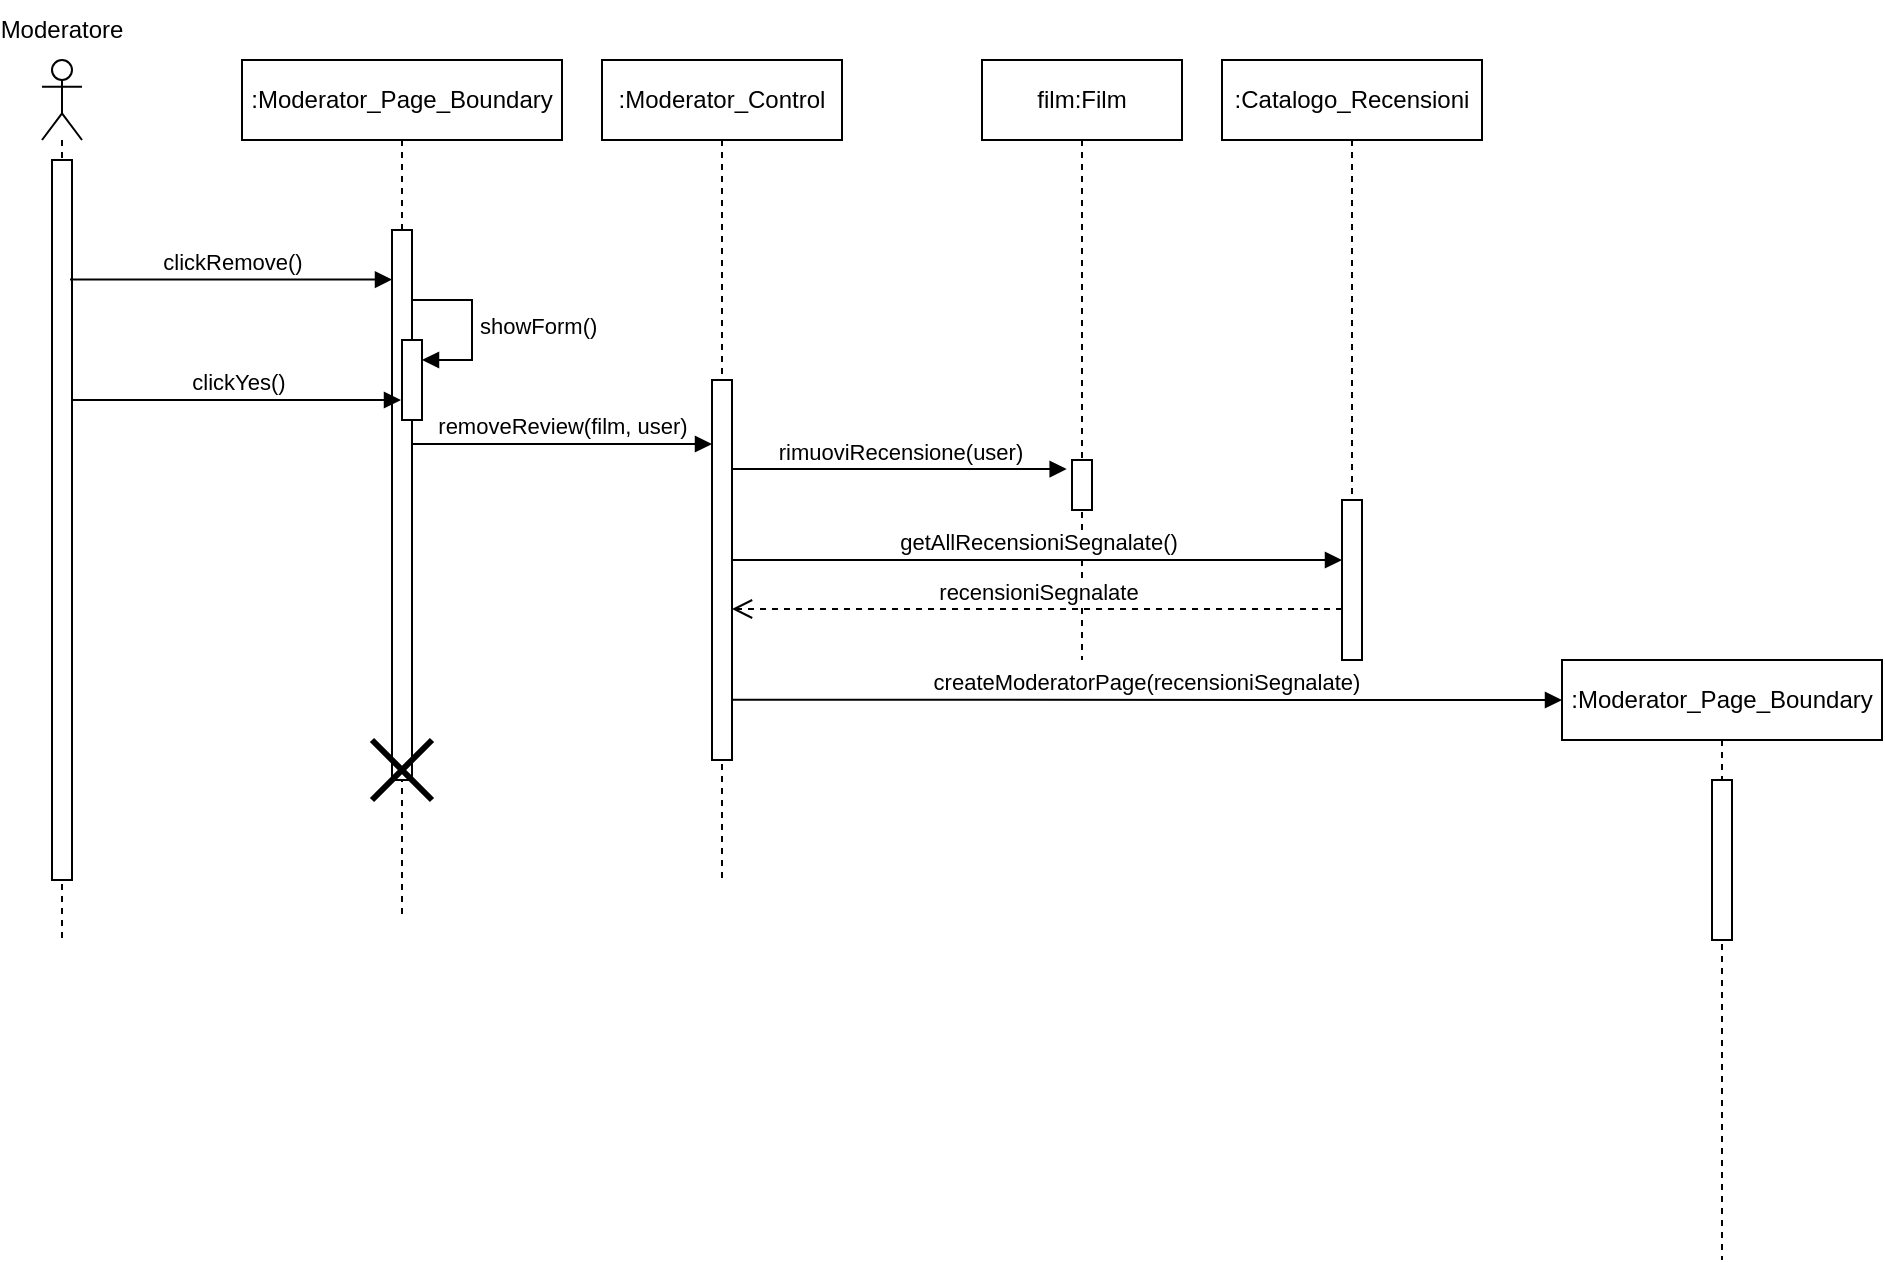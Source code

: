 <mxfile version="26.0.3">
  <diagram name="Page-1" id="zOEEpCLVx3BSE4MT3N1Z">
    <mxGraphModel dx="971" dy="472" grid="1" gridSize="10" guides="1" tooltips="1" connect="1" arrows="1" fold="1" page="1" pageScale="1" pageWidth="827" pageHeight="1169" math="0" shadow="0">
      <root>
        <mxCell id="0" />
        <mxCell id="1" parent="0" />
        <mxCell id="m88zG1PSdtv8Twhl0nPQ-202" value="" style="shape=umlLifeline;perimeter=lifelinePerimeter;whiteSpace=wrap;html=1;container=1;dropTarget=0;collapsible=0;recursiveResize=0;outlineConnect=0;portConstraint=eastwest;newEdgeStyle={&quot;curved&quot;:0,&quot;rounded&quot;:0};participant=umlActor;" parent="1" vertex="1">
          <mxGeometry x="60" y="70" width="20" height="440" as="geometry" />
        </mxCell>
        <mxCell id="m88zG1PSdtv8Twhl0nPQ-203" value="" style="html=1;points=[[0,0,0,0,5],[0,1,0,0,-5],[1,0,0,0,5],[1,1,0,0,-5]];perimeter=orthogonalPerimeter;outlineConnect=0;targetShapes=umlLifeline;portConstraint=eastwest;newEdgeStyle={&quot;curved&quot;:0,&quot;rounded&quot;:0};" parent="m88zG1PSdtv8Twhl0nPQ-202" vertex="1">
          <mxGeometry x="5" y="50" width="10" height="360" as="geometry" />
        </mxCell>
        <mxCell id="m88zG1PSdtv8Twhl0nPQ-204" value="Moderatore" style="text;html=1;align=center;verticalAlign=middle;whiteSpace=wrap;rounded=0;" parent="1" vertex="1">
          <mxGeometry x="40" y="40" width="60" height="30" as="geometry" />
        </mxCell>
        <mxCell id="m88zG1PSdtv8Twhl0nPQ-205" value="clickRemove()" style="html=1;verticalAlign=bottom;endArrow=block;curved=0;rounded=0;exitX=0.8;exitY=0.166;exitDx=0;exitDy=0;exitPerimeter=0;" parent="1" target="m88zG1PSdtv8Twhl0nPQ-207" edge="1">
          <mxGeometry width="80" relative="1" as="geometry">
            <mxPoint x="74" y="179.76" as="sourcePoint" />
            <mxPoint x="230" y="180" as="targetPoint" />
          </mxGeometry>
        </mxCell>
        <mxCell id="m88zG1PSdtv8Twhl0nPQ-206" value=":Moderator_Page_Boundary" style="shape=umlLifeline;perimeter=lifelinePerimeter;whiteSpace=wrap;html=1;container=1;dropTarget=0;collapsible=0;recursiveResize=0;outlineConnect=0;portConstraint=eastwest;newEdgeStyle={&quot;curved&quot;:0,&quot;rounded&quot;:0};" parent="1" vertex="1">
          <mxGeometry x="160" y="70" width="160" height="430" as="geometry" />
        </mxCell>
        <mxCell id="m88zG1PSdtv8Twhl0nPQ-207" value="" style="html=1;points=[[0,0,0,0,5],[0,1,0,0,-5],[1,0,0,0,5],[1,1,0,0,-5]];perimeter=orthogonalPerimeter;outlineConnect=0;targetShapes=umlLifeline;portConstraint=eastwest;newEdgeStyle={&quot;curved&quot;:0,&quot;rounded&quot;:0};" parent="m88zG1PSdtv8Twhl0nPQ-206" vertex="1">
          <mxGeometry x="75" y="85" width="10" height="275" as="geometry" />
        </mxCell>
        <mxCell id="m88zG1PSdtv8Twhl0nPQ-224" value="" style="html=1;points=[[0,0,0,0,5],[0,1,0,0,-5],[1,0,0,0,5],[1,1,0,0,-5]];perimeter=orthogonalPerimeter;outlineConnect=0;targetShapes=umlLifeline;portConstraint=eastwest;newEdgeStyle={&quot;curved&quot;:0,&quot;rounded&quot;:0};" parent="m88zG1PSdtv8Twhl0nPQ-206" vertex="1">
          <mxGeometry x="80" y="140" width="10" height="40" as="geometry" />
        </mxCell>
        <mxCell id="m88zG1PSdtv8Twhl0nPQ-225" value="showForm()" style="html=1;align=left;spacingLeft=2;endArrow=block;rounded=0;edgeStyle=orthogonalEdgeStyle;curved=0;rounded=0;" parent="m88zG1PSdtv8Twhl0nPQ-206" target="m88zG1PSdtv8Twhl0nPQ-224" edge="1">
          <mxGeometry relative="1" as="geometry">
            <mxPoint x="85" y="120" as="sourcePoint" />
            <Array as="points">
              <mxPoint x="115" y="150" />
            </Array>
          </mxGeometry>
        </mxCell>
        <mxCell id="m88zG1PSdtv8Twhl0nPQ-208" value="" style="shape=umlDestroy;whiteSpace=wrap;html=1;strokeWidth=3;targetShapes=umlLifeline;" parent="m88zG1PSdtv8Twhl0nPQ-206" vertex="1">
          <mxGeometry x="65" y="340" width="30" height="30" as="geometry" />
        </mxCell>
        <mxCell id="m88zG1PSdtv8Twhl0nPQ-209" value="removeReview(film, user)" style="html=1;verticalAlign=bottom;endArrow=block;curved=0;rounded=0;" parent="1" edge="1">
          <mxGeometry width="80" relative="1" as="geometry">
            <mxPoint x="245" y="262" as="sourcePoint" />
            <mxPoint x="395" y="262" as="targetPoint" />
            <Array as="points">
              <mxPoint x="300" y="262" />
            </Array>
          </mxGeometry>
        </mxCell>
        <mxCell id="m88zG1PSdtv8Twhl0nPQ-210" value=":Moderator_Control" style="shape=umlLifeline;perimeter=lifelinePerimeter;whiteSpace=wrap;html=1;container=1;dropTarget=0;collapsible=0;recursiveResize=0;outlineConnect=0;portConstraint=eastwest;newEdgeStyle={&quot;curved&quot;:0,&quot;rounded&quot;:0};" parent="1" vertex="1">
          <mxGeometry x="340" y="70" width="120" height="410" as="geometry" />
        </mxCell>
        <mxCell id="m88zG1PSdtv8Twhl0nPQ-211" value="" style="html=1;points=[[0,0,0,0,5],[0,1,0,0,-5],[1,0,0,0,5],[1,1,0,0,-5]];perimeter=orthogonalPerimeter;outlineConnect=0;targetShapes=umlLifeline;portConstraint=eastwest;newEdgeStyle={&quot;curved&quot;:0,&quot;rounded&quot;:0};" parent="m88zG1PSdtv8Twhl0nPQ-210" vertex="1">
          <mxGeometry x="55" y="160" width="10" height="190" as="geometry" />
        </mxCell>
        <mxCell id="m88zG1PSdtv8Twhl0nPQ-212" value="rimuoviRecensione(user)" style="html=1;verticalAlign=bottom;endArrow=block;curved=0;rounded=0;entryX=-0.267;entryY=0.238;entryDx=0;entryDy=0;entryPerimeter=0;" parent="1" edge="1">
          <mxGeometry width="80" relative="1" as="geometry">
            <mxPoint x="405" y="274.52" as="sourcePoint" />
            <mxPoint x="572.33" y="274.52" as="targetPoint" />
          </mxGeometry>
        </mxCell>
        <mxCell id="m88zG1PSdtv8Twhl0nPQ-213" value="film:Film" style="shape=umlLifeline;perimeter=lifelinePerimeter;whiteSpace=wrap;html=1;container=1;dropTarget=0;collapsible=0;recursiveResize=0;outlineConnect=0;portConstraint=eastwest;newEdgeStyle={&quot;curved&quot;:0,&quot;rounded&quot;:0};" parent="1" vertex="1">
          <mxGeometry x="530" y="70" width="100" height="300" as="geometry" />
        </mxCell>
        <mxCell id="m88zG1PSdtv8Twhl0nPQ-214" value="" style="html=1;points=[[0,0,0,0,5],[0,1,0,0,-5],[1,0,0,0,5],[1,1,0,0,-5]];perimeter=orthogonalPerimeter;outlineConnect=0;targetShapes=umlLifeline;portConstraint=eastwest;newEdgeStyle={&quot;curved&quot;:0,&quot;rounded&quot;:0};" parent="m88zG1PSdtv8Twhl0nPQ-213" vertex="1">
          <mxGeometry x="45" y="200" width="10" height="25" as="geometry" />
        </mxCell>
        <mxCell id="m88zG1PSdtv8Twhl0nPQ-215" value="getAllRecensioniSegnalate()" style="html=1;verticalAlign=bottom;endArrow=block;curved=0;rounded=0;" parent="1" edge="1" target="m88zG1PSdtv8Twhl0nPQ-217">
          <mxGeometry width="80" relative="1" as="geometry">
            <mxPoint x="405" y="320" as="sourcePoint" />
            <mxPoint x="720" y="320" as="targetPoint" />
          </mxGeometry>
        </mxCell>
        <mxCell id="m88zG1PSdtv8Twhl0nPQ-216" value=":Catalogo_Recensioni" style="shape=umlLifeline;perimeter=lifelinePerimeter;whiteSpace=wrap;html=1;container=1;dropTarget=0;collapsible=0;recursiveResize=0;outlineConnect=0;portConstraint=eastwest;newEdgeStyle={&quot;curved&quot;:0,&quot;rounded&quot;:0};" parent="1" vertex="1">
          <mxGeometry x="650" y="70" width="130" height="300" as="geometry" />
        </mxCell>
        <mxCell id="m88zG1PSdtv8Twhl0nPQ-217" value="" style="html=1;points=[[0,0,0,0,5],[0,1,0,0,-5],[1,0,0,0,5],[1,1,0,0,-5]];perimeter=orthogonalPerimeter;outlineConnect=0;targetShapes=umlLifeline;portConstraint=eastwest;newEdgeStyle={&quot;curved&quot;:0,&quot;rounded&quot;:0};" parent="m88zG1PSdtv8Twhl0nPQ-216" vertex="1">
          <mxGeometry x="60" y="220" width="10" height="80" as="geometry" />
        </mxCell>
        <mxCell id="m88zG1PSdtv8Twhl0nPQ-218" value="recensioniSegnalate" style="html=1;verticalAlign=bottom;endArrow=open;dashed=1;endSize=8;curved=0;rounded=0;" parent="1" edge="1" source="m88zG1PSdtv8Twhl0nPQ-217">
          <mxGeometry relative="1" as="geometry">
            <mxPoint x="720" y="344.5" as="sourcePoint" />
            <mxPoint x="405" y="344.5" as="targetPoint" />
          </mxGeometry>
        </mxCell>
        <mxCell id="m88zG1PSdtv8Twhl0nPQ-219" value=":Moderator_Page_Boundary" style="shape=umlLifeline;perimeter=lifelinePerimeter;whiteSpace=wrap;html=1;container=1;dropTarget=0;collapsible=0;recursiveResize=0;outlineConnect=0;portConstraint=eastwest;newEdgeStyle={&quot;curved&quot;:0,&quot;rounded&quot;:0};" parent="1" vertex="1">
          <mxGeometry x="820" y="370" width="160" height="300" as="geometry" />
        </mxCell>
        <mxCell id="m88zG1PSdtv8Twhl0nPQ-220" value="" style="html=1;points=[[0,0,0,0,5],[0,1,0,0,-5],[1,0,0,0,5],[1,1,0,0,-5]];perimeter=orthogonalPerimeter;outlineConnect=0;targetShapes=umlLifeline;portConstraint=eastwest;newEdgeStyle={&quot;curved&quot;:0,&quot;rounded&quot;:0};" parent="m88zG1PSdtv8Twhl0nPQ-219" vertex="1">
          <mxGeometry x="75" y="60" width="10" height="80" as="geometry" />
        </mxCell>
        <mxCell id="m88zG1PSdtv8Twhl0nPQ-221" value="createModeratorPage(recensioniSegnalate)" style="html=1;verticalAlign=bottom;endArrow=block;curved=0;rounded=0;" parent="1" edge="1">
          <mxGeometry width="80" relative="1" as="geometry">
            <mxPoint x="405" y="389.9" as="sourcePoint" />
            <mxPoint x="820" y="390" as="targetPoint" />
          </mxGeometry>
        </mxCell>
        <mxCell id="m88zG1PSdtv8Twhl0nPQ-226" value="clickYes()" style="html=1;verticalAlign=bottom;endArrow=block;curved=0;rounded=0;" parent="1" edge="1">
          <mxGeometry width="80" relative="1" as="geometry">
            <mxPoint x="75" y="240" as="sourcePoint" />
            <mxPoint x="239.5" y="240" as="targetPoint" />
          </mxGeometry>
        </mxCell>
      </root>
    </mxGraphModel>
  </diagram>
</mxfile>
